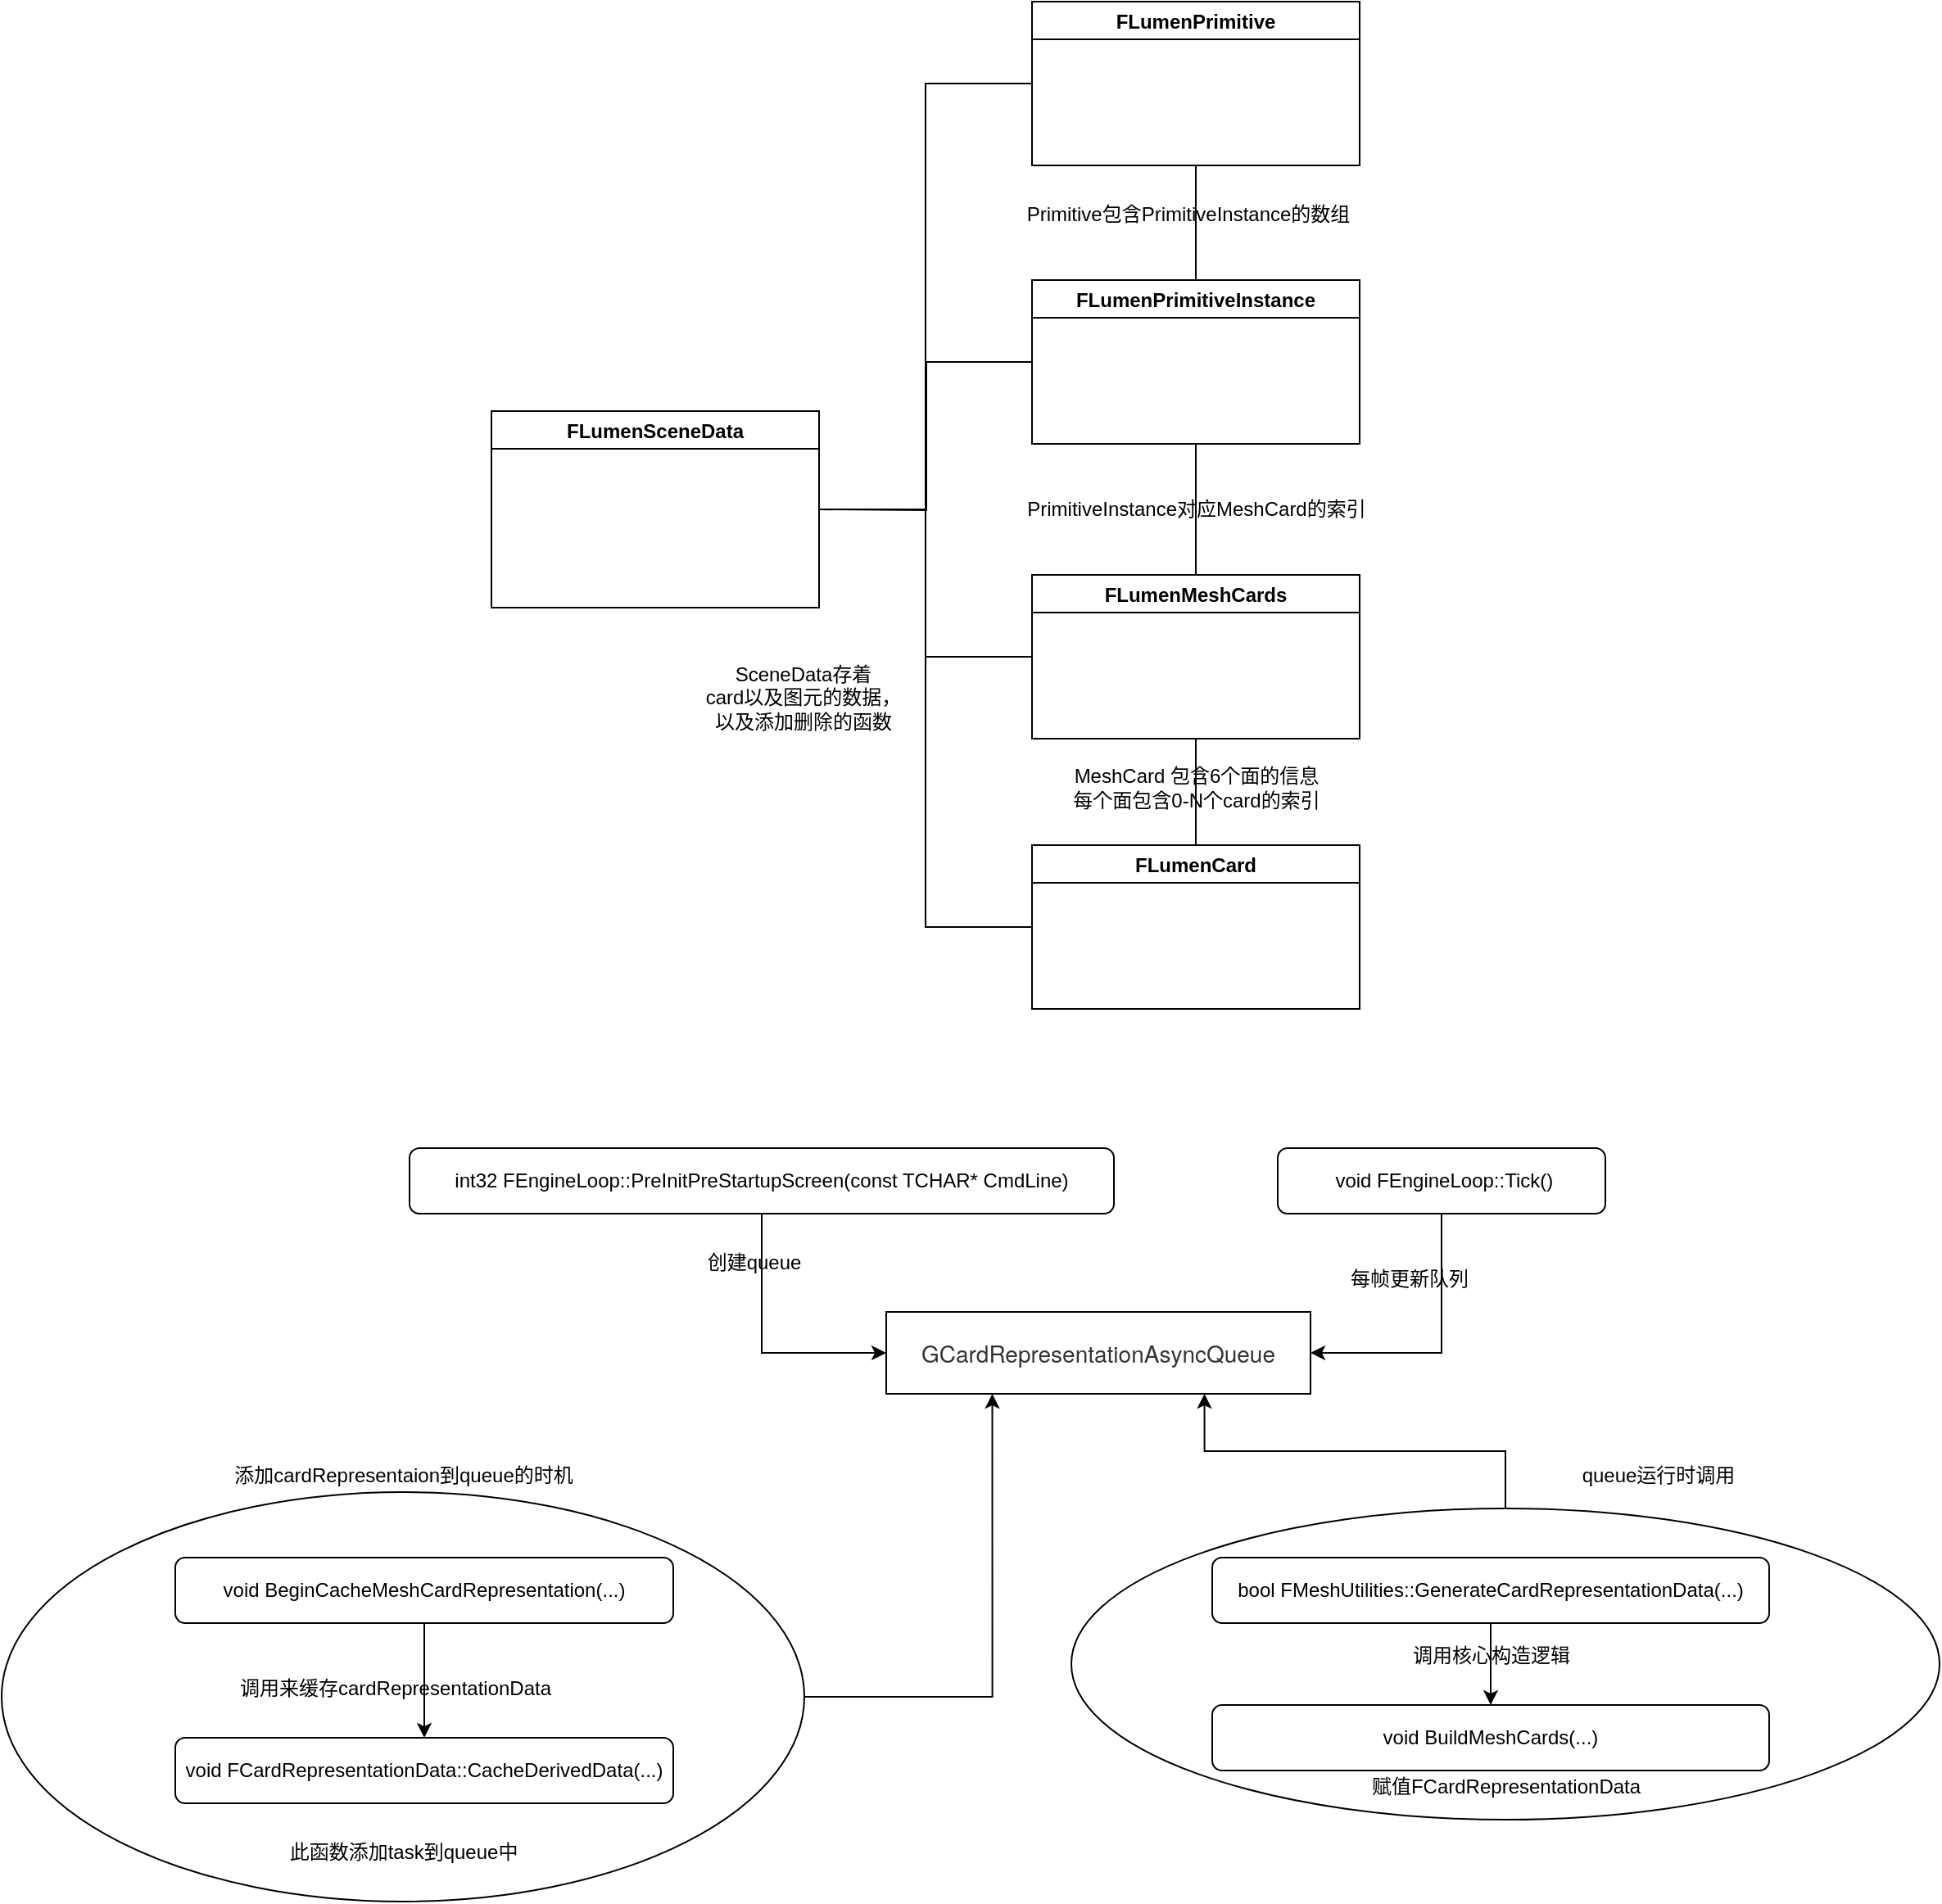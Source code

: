 <mxfile version="14.7.0" type="github">
  <diagram id="Lz38VlkKLttlWm2WQNHc" name="Page-1">
    <mxGraphModel dx="2249" dy="794" grid="1" gridSize="10" guides="1" tooltips="1" connect="1" arrows="1" fold="1" page="1" pageScale="1" pageWidth="827" pageHeight="1169" math="0" shadow="0">
      <root>
        <mxCell id="0" />
        <mxCell id="1" parent="0" />
        <mxCell id="xz8nmDJ9l-tHdAY57Evq-46" style="edgeStyle=orthogonalEdgeStyle;rounded=0;orthogonalLoop=1;jettySize=auto;html=1;exitX=0.5;exitY=0;exitDx=0;exitDy=0;entryX=0.75;entryY=1;entryDx=0;entryDy=0;endArrow=classic;endFill=1;" edge="1" parent="1" source="xz8nmDJ9l-tHdAY57Evq-45" target="xz8nmDJ9l-tHdAY57Evq-21">
          <mxGeometry relative="1" as="geometry" />
        </mxCell>
        <mxCell id="xz8nmDJ9l-tHdAY57Evq-45" value="" style="ellipse;whiteSpace=wrap;html=1;" vertex="1" parent="1">
          <mxGeometry x="414" y="1220" width="530" height="190" as="geometry" />
        </mxCell>
        <mxCell id="xz8nmDJ9l-tHdAY57Evq-38" style="edgeStyle=orthogonalEdgeStyle;rounded=0;orthogonalLoop=1;jettySize=auto;html=1;exitX=1;exitY=0.5;exitDx=0;exitDy=0;entryX=0.25;entryY=1;entryDx=0;entryDy=0;endArrow=classic;endFill=1;" edge="1" parent="1" source="xz8nmDJ9l-tHdAY57Evq-35" target="xz8nmDJ9l-tHdAY57Evq-21">
          <mxGeometry relative="1" as="geometry" />
        </mxCell>
        <mxCell id="xz8nmDJ9l-tHdAY57Evq-35" value="" style="ellipse;whiteSpace=wrap;html=1;" vertex="1" parent="1">
          <mxGeometry x="-239" y="1210" width="490" height="250" as="geometry" />
        </mxCell>
        <mxCell id="xz8nmDJ9l-tHdAY57Evq-15" style="edgeStyle=orthogonalEdgeStyle;rounded=0;orthogonalLoop=1;jettySize=auto;html=1;exitX=1;exitY=0.5;exitDx=0;exitDy=0;entryX=0;entryY=0.5;entryDx=0;entryDy=0;endArrow=none;endFill=0;" edge="1" parent="1" source="xz8nmDJ9l-tHdAY57Evq-1" target="xz8nmDJ9l-tHdAY57Evq-2">
          <mxGeometry relative="1" as="geometry" />
        </mxCell>
        <mxCell id="xz8nmDJ9l-tHdAY57Evq-16" style="edgeStyle=orthogonalEdgeStyle;rounded=0;orthogonalLoop=1;jettySize=auto;html=1;entryX=0;entryY=0.5;entryDx=0;entryDy=0;endArrow=none;endFill=0;" edge="1" parent="1" target="xz8nmDJ9l-tHdAY57Evq-3">
          <mxGeometry relative="1" as="geometry">
            <mxPoint x="260" y="610" as="sourcePoint" />
          </mxGeometry>
        </mxCell>
        <mxCell id="xz8nmDJ9l-tHdAY57Evq-17" style="edgeStyle=orthogonalEdgeStyle;rounded=0;orthogonalLoop=1;jettySize=auto;html=1;exitX=1;exitY=0.5;exitDx=0;exitDy=0;entryX=0;entryY=0.5;entryDx=0;entryDy=0;endArrow=none;endFill=0;" edge="1" parent="1" source="xz8nmDJ9l-tHdAY57Evq-1" target="xz8nmDJ9l-tHdAY57Evq-4">
          <mxGeometry relative="1" as="geometry" />
        </mxCell>
        <mxCell id="xz8nmDJ9l-tHdAY57Evq-18" style="edgeStyle=orthogonalEdgeStyle;rounded=0;orthogonalLoop=1;jettySize=auto;html=1;exitX=1;exitY=0.5;exitDx=0;exitDy=0;entryX=0;entryY=0.5;entryDx=0;entryDy=0;endArrow=none;endFill=0;" edge="1" parent="1" source="xz8nmDJ9l-tHdAY57Evq-1" target="xz8nmDJ9l-tHdAY57Evq-5">
          <mxGeometry relative="1" as="geometry" />
        </mxCell>
        <mxCell id="xz8nmDJ9l-tHdAY57Evq-1" value="FLumenSceneData" style="swimlane;" vertex="1" parent="1">
          <mxGeometry x="60" y="550" width="200" height="120" as="geometry" />
        </mxCell>
        <mxCell id="xz8nmDJ9l-tHdAY57Evq-12" style="edgeStyle=orthogonalEdgeStyle;rounded=0;orthogonalLoop=1;jettySize=auto;html=1;exitX=0.5;exitY=1;exitDx=0;exitDy=0;endArrow=none;endFill=0;" edge="1" parent="1" source="xz8nmDJ9l-tHdAY57Evq-2" target="xz8nmDJ9l-tHdAY57Evq-3">
          <mxGeometry relative="1" as="geometry" />
        </mxCell>
        <mxCell id="xz8nmDJ9l-tHdAY57Evq-2" value="FLumenPrimitive" style="swimlane;" vertex="1" parent="1">
          <mxGeometry x="390" y="300" width="200" height="100" as="geometry" />
        </mxCell>
        <mxCell id="xz8nmDJ9l-tHdAY57Evq-10" style="edgeStyle=orthogonalEdgeStyle;rounded=0;orthogonalLoop=1;jettySize=auto;html=1;entryX=0.5;entryY=0;entryDx=0;entryDy=0;endArrow=none;endFill=0;" edge="1" parent="1" source="xz8nmDJ9l-tHdAY57Evq-3" target="xz8nmDJ9l-tHdAY57Evq-4">
          <mxGeometry relative="1" as="geometry" />
        </mxCell>
        <mxCell id="xz8nmDJ9l-tHdAY57Evq-3" value="FLumenPrimitiveInstance" style="swimlane;" vertex="1" parent="1">
          <mxGeometry x="390" y="470" width="200" height="100" as="geometry" />
        </mxCell>
        <mxCell id="xz8nmDJ9l-tHdAY57Evq-8" style="edgeStyle=orthogonalEdgeStyle;rounded=0;orthogonalLoop=1;jettySize=auto;html=1;exitX=0.5;exitY=1;exitDx=0;exitDy=0;entryX=0.5;entryY=0;entryDx=0;entryDy=0;endArrow=none;endFill=0;" edge="1" parent="1" source="xz8nmDJ9l-tHdAY57Evq-4" target="xz8nmDJ9l-tHdAY57Evq-5">
          <mxGeometry relative="1" as="geometry" />
        </mxCell>
        <mxCell id="xz8nmDJ9l-tHdAY57Evq-4" value="FLumenMeshCards" style="swimlane;" vertex="1" parent="1">
          <mxGeometry x="390" y="650" width="200" height="100" as="geometry" />
        </mxCell>
        <mxCell id="xz8nmDJ9l-tHdAY57Evq-5" value="FLumenCard" style="swimlane;" vertex="1" parent="1">
          <mxGeometry x="390" y="815" width="200" height="100" as="geometry" />
        </mxCell>
        <mxCell id="xz8nmDJ9l-tHdAY57Evq-9" value="MeshCard 包含6个面的信息&lt;br&gt;每个面包含0-N个card的索引" style="text;html=1;align=center;verticalAlign=middle;resizable=0;points=[];autosize=1;strokeColor=none;" vertex="1" parent="1">
          <mxGeometry x="405" y="765" width="170" height="30" as="geometry" />
        </mxCell>
        <mxCell id="xz8nmDJ9l-tHdAY57Evq-11" value="PrimitiveInstance对应MeshCard的索引" style="text;html=1;align=center;verticalAlign=middle;resizable=0;points=[];autosize=1;strokeColor=none;" vertex="1" parent="1">
          <mxGeometry x="380" y="600" width="220" height="20" as="geometry" />
        </mxCell>
        <mxCell id="xz8nmDJ9l-tHdAY57Evq-13" value="Primitive包含PrimitiveInstance的数组" style="text;html=1;align=center;verticalAlign=middle;resizable=0;points=[];autosize=1;strokeColor=none;" vertex="1" parent="1">
          <mxGeometry x="380" y="420" width="210" height="20" as="geometry" />
        </mxCell>
        <mxCell id="xz8nmDJ9l-tHdAY57Evq-19" value="SceneData存着&lt;br&gt;card以及图元的数据，&lt;br&gt;以及添加删除的函数" style="text;html=1;align=center;verticalAlign=middle;resizable=0;points=[];autosize=1;strokeColor=none;" vertex="1" parent="1">
          <mxGeometry x="185" y="700" width="130" height="50" as="geometry" />
        </mxCell>
        <mxCell id="xz8nmDJ9l-tHdAY57Evq-21" value="&lt;font color=&quot;#333333&quot; face=&quot;pingfang sc, microsoft yahei, helvetica neue, helvetica, arial, sans-serif&quot;&gt;&lt;span style=&quot;font-size: 14px&quot;&gt;GCardRepresentationAsyncQueue&lt;/span&gt;&lt;/font&gt;" style="rounded=0;whiteSpace=wrap;html=1;" vertex="1" parent="1">
          <mxGeometry x="301" y="1100" width="259" height="50" as="geometry" />
        </mxCell>
        <mxCell id="xz8nmDJ9l-tHdAY57Evq-24" style="edgeStyle=orthogonalEdgeStyle;rounded=0;orthogonalLoop=1;jettySize=auto;html=1;exitX=0.5;exitY=1;exitDx=0;exitDy=0;entryX=0;entryY=0.5;entryDx=0;entryDy=0;endArrow=classic;endFill=1;" edge="1" parent="1" source="xz8nmDJ9l-tHdAY57Evq-22" target="xz8nmDJ9l-tHdAY57Evq-21">
          <mxGeometry relative="1" as="geometry" />
        </mxCell>
        <mxCell id="xz8nmDJ9l-tHdAY57Evq-22" value="int32 FEngineLoop::PreInitPreStartupScreen(const TCHAR* CmdLine)&lt;br&gt;" style="rounded=1;whiteSpace=wrap;html=1;" vertex="1" parent="1">
          <mxGeometry x="10" y="1000" width="430" height="40" as="geometry" />
        </mxCell>
        <mxCell id="xz8nmDJ9l-tHdAY57Evq-26" style="edgeStyle=orthogonalEdgeStyle;rounded=0;orthogonalLoop=1;jettySize=auto;html=1;exitX=0.5;exitY=1;exitDx=0;exitDy=0;entryX=1;entryY=0.5;entryDx=0;entryDy=0;endArrow=classic;endFill=1;" edge="1" parent="1" source="xz8nmDJ9l-tHdAY57Evq-23" target="xz8nmDJ9l-tHdAY57Evq-21">
          <mxGeometry relative="1" as="geometry" />
        </mxCell>
        <mxCell id="xz8nmDJ9l-tHdAY57Evq-23" value="&amp;nbsp;&lt;span&gt;void FEngineLoop::Tick()&lt;br&gt;&lt;/span&gt;" style="rounded=1;whiteSpace=wrap;html=1;" vertex="1" parent="1">
          <mxGeometry x="540" y="1000" width="200" height="40" as="geometry" />
        </mxCell>
        <mxCell id="xz8nmDJ9l-tHdAY57Evq-25" value="创建queue" style="text;html=1;align=center;verticalAlign=middle;resizable=0;points=[];autosize=1;strokeColor=none;" vertex="1" parent="1">
          <mxGeometry x="185" y="1060" width="70" height="20" as="geometry" />
        </mxCell>
        <mxCell id="xz8nmDJ9l-tHdAY57Evq-27" value="每帧更新队列" style="text;html=1;align=center;verticalAlign=middle;resizable=0;points=[];autosize=1;strokeColor=none;" vertex="1" parent="1">
          <mxGeometry x="575" y="1070" width="90" height="20" as="geometry" />
        </mxCell>
        <mxCell id="xz8nmDJ9l-tHdAY57Evq-30" style="edgeStyle=orthogonalEdgeStyle;rounded=0;orthogonalLoop=1;jettySize=auto;html=1;exitX=0.5;exitY=1;exitDx=0;exitDy=0;entryX=0.5;entryY=0;entryDx=0;entryDy=0;endArrow=classic;endFill=1;" edge="1" parent="1" source="xz8nmDJ9l-tHdAY57Evq-28" target="xz8nmDJ9l-tHdAY57Evq-29">
          <mxGeometry relative="1" as="geometry" />
        </mxCell>
        <mxCell id="xz8nmDJ9l-tHdAY57Evq-28" value="void BeginCacheMeshCardRepresentation(...)" style="rounded=1;whiteSpace=wrap;html=1;" vertex="1" parent="1">
          <mxGeometry x="-133" y="1250" width="304" height="40" as="geometry" />
        </mxCell>
        <mxCell id="xz8nmDJ9l-tHdAY57Evq-29" value="void FCardRepresentationData::CacheDerivedData(...)" style="rounded=1;whiteSpace=wrap;html=1;" vertex="1" parent="1">
          <mxGeometry x="-133" y="1360" width="304" height="40" as="geometry" />
        </mxCell>
        <mxCell id="xz8nmDJ9l-tHdAY57Evq-31" value="调用来缓存cardRepresentationData" style="text;html=1;align=center;verticalAlign=middle;resizable=0;points=[];autosize=1;strokeColor=none;" vertex="1" parent="1">
          <mxGeometry x="-104" y="1320" width="210" height="20" as="geometry" />
        </mxCell>
        <mxCell id="xz8nmDJ9l-tHdAY57Evq-32" value="此函数添加task到queue中" style="text;html=1;align=center;verticalAlign=middle;resizable=0;points=[];autosize=1;strokeColor=none;" vertex="1" parent="1">
          <mxGeometry x="-69" y="1420" width="150" height="20" as="geometry" />
        </mxCell>
        <mxCell id="xz8nmDJ9l-tHdAY57Evq-36" value="添加cardRepresentaion到queue的时机" style="text;html=1;align=center;verticalAlign=middle;resizable=0;points=[];autosize=1;strokeColor=none;" vertex="1" parent="1">
          <mxGeometry x="-104" y="1190" width="220" height="20" as="geometry" />
        </mxCell>
        <mxCell id="xz8nmDJ9l-tHdAY57Evq-42" style="edgeStyle=orthogonalEdgeStyle;rounded=0;orthogonalLoop=1;jettySize=auto;html=1;exitX=0.5;exitY=1;exitDx=0;exitDy=0;entryX=0.5;entryY=0;entryDx=0;entryDy=0;endArrow=classic;endFill=1;" edge="1" parent="1" source="xz8nmDJ9l-tHdAY57Evq-40" target="xz8nmDJ9l-tHdAY57Evq-41">
          <mxGeometry relative="1" as="geometry" />
        </mxCell>
        <mxCell id="xz8nmDJ9l-tHdAY57Evq-40" value="bool FMeshUtilities::GenerateCardRepresentationData(...)" style="rounded=1;whiteSpace=wrap;html=1;" vertex="1" parent="1">
          <mxGeometry x="500" y="1250" width="340" height="40" as="geometry" />
        </mxCell>
        <mxCell id="xz8nmDJ9l-tHdAY57Evq-41" value="void BuildMeshCards(...)" style="rounded=1;whiteSpace=wrap;html=1;" vertex="1" parent="1">
          <mxGeometry x="500" y="1340" width="340" height="40" as="geometry" />
        </mxCell>
        <mxCell id="xz8nmDJ9l-tHdAY57Evq-43" value="调用核心构造逻辑" style="text;html=1;align=center;verticalAlign=middle;resizable=0;points=[];autosize=1;strokeColor=none;" vertex="1" parent="1">
          <mxGeometry x="615" y="1300" width="110" height="20" as="geometry" />
        </mxCell>
        <mxCell id="xz8nmDJ9l-tHdAY57Evq-47" value="queue运行时调用" style="text;html=1;align=center;verticalAlign=middle;resizable=0;points=[];autosize=1;strokeColor=none;" vertex="1" parent="1">
          <mxGeometry x="717" y="1190" width="110" height="20" as="geometry" />
        </mxCell>
        <mxCell id="xz8nmDJ9l-tHdAY57Evq-48" value="赋值FCardRepresentationData" style="text;html=1;align=center;verticalAlign=middle;resizable=0;points=[];autosize=1;strokeColor=none;" vertex="1" parent="1">
          <mxGeometry x="589" y="1380" width="180" height="20" as="geometry" />
        </mxCell>
      </root>
    </mxGraphModel>
  </diagram>
</mxfile>
